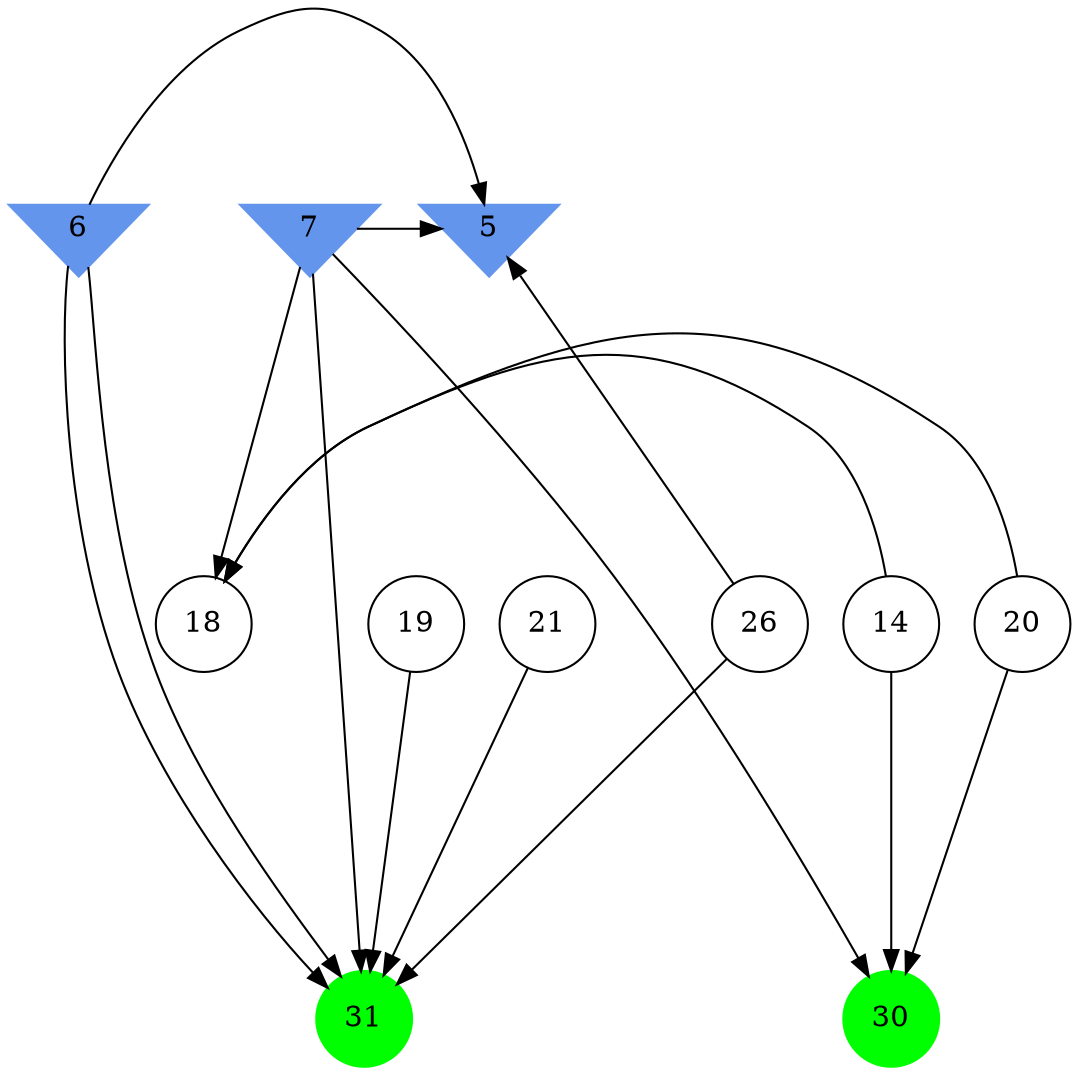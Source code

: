 digraph brain {
	ranksep=2.0;
	5 [shape=invtriangle,style=filled,color=cornflowerblue];
	6 [shape=invtriangle,style=filled,color=cornflowerblue];
	7 [shape=invtriangle,style=filled,color=cornflowerblue];
	14 [shape=circle,color=black];
	18 [shape=circle,color=black];
	19 [shape=circle,color=black];
	20 [shape=circle,color=black];
	21 [shape=circle,color=black];
	26 [shape=circle,color=black];
	30 [shape=circle,style=filled,color=green];
	31 [shape=circle,style=filled,color=green];
	6	->	31;
	21	->	31;
	19	->	31;
	6	->	31;
	6	->	5;
	26	->	31;
	26	->	5;
	7	->	31;
	7	->	5;
	20	->	18;
	20	->	30;
	7	->	18;
	7	->	30;
	14	->	18;
	14	->	30;
	{ rank=same; 5; 6; 7; }
	{ rank=same; 14; 18; 19; 20; 21; 26; }
	{ rank=same; 30; 31; }
}
